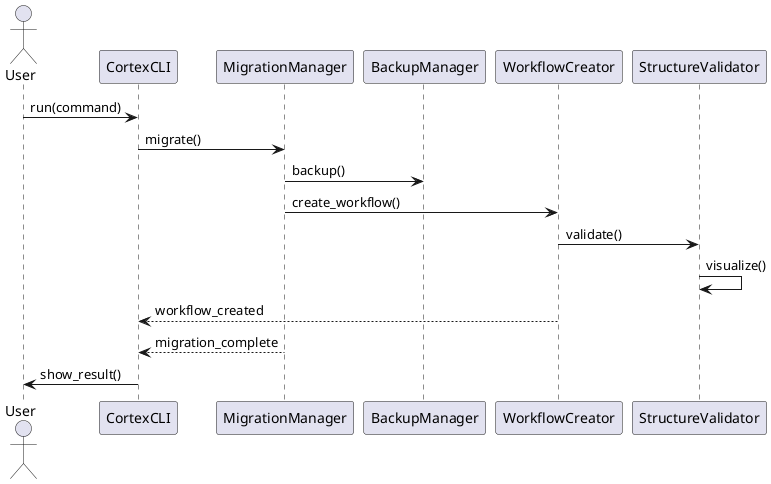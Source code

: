 @startuml
' Communication Workflow Sequence Diagram
actor User
User -> CortexCLI: run(command)
CortexCLI -> MigrationManager: migrate()
MigrationManager -> BackupManager: backup()
MigrationManager -> WorkflowCreator: create_workflow()
WorkflowCreator -> StructureValidator: validate()
StructureValidator -> StructureValidator: visualize()
WorkflowCreator --> CortexCLI: workflow_created
MigrationManager --> CortexCLI: migration_complete
CortexCLI -> User: show_result()
@enduml


